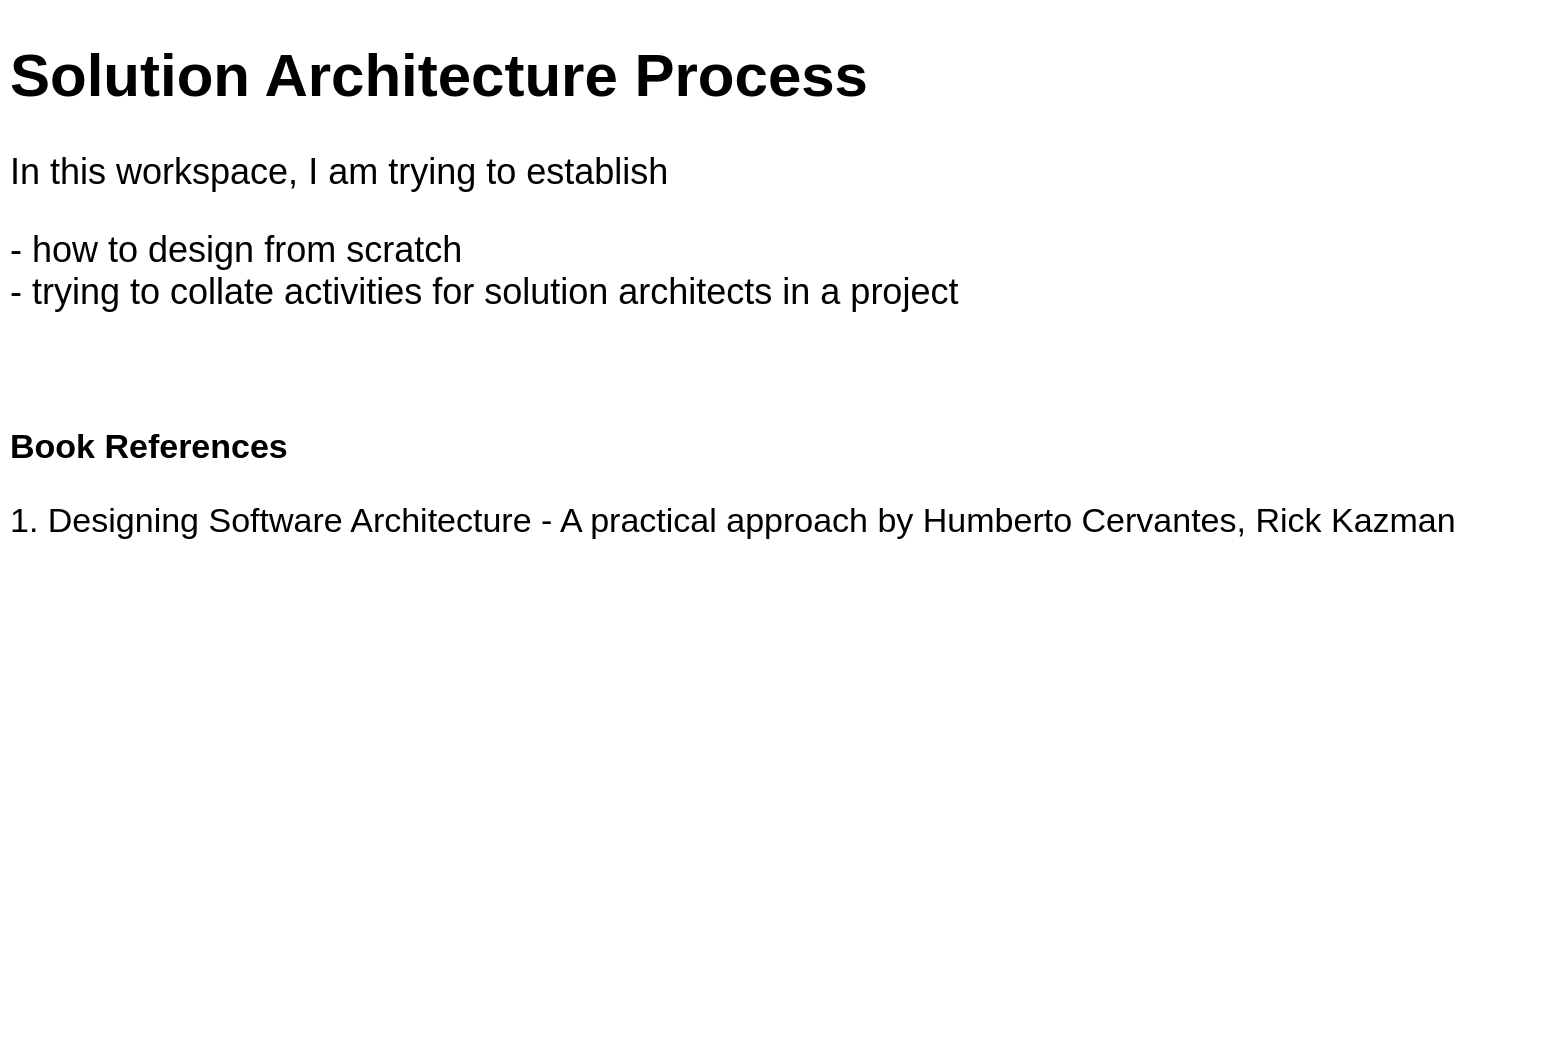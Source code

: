 <mxfile version="22.0.8" type="github" pages="6">
  <diagram name="Index" id="-D8-CAkWD_-L6msVdu2U">
    <mxGraphModel dx="1050" dy="573" grid="1" gridSize="10" guides="1" tooltips="1" connect="1" arrows="1" fold="1" page="1" pageScale="1" pageWidth="850" pageHeight="1100" math="0" shadow="0">
      <root>
        <mxCell id="0" />
        <mxCell id="1" parent="0" />
        <mxCell id="6wRkbpeY6bBnXJpjK5oW-1" value="&lt;h1 style=&quot;font-size: 30px;&quot;&gt;&lt;font style=&quot;font-size: 30px;&quot;&gt;Solution Architecture Process&lt;/font&gt;&lt;/h1&gt;&lt;p style=&quot;&quot;&gt;&lt;font style=&quot;font-size: 18px;&quot;&gt;In this workspace, I am trying to establish&amp;nbsp;&lt;/font&gt;&lt;/p&gt;&lt;p style=&quot;font-size: 17px;&quot;&gt;&lt;font style=&quot;font-size: 18px;&quot;&gt;- how to design from scratch&lt;br&gt;- trying to collate activities for solution architects in a project&lt;/font&gt;&lt;/p&gt;&lt;p style=&quot;font-size: 17px;&quot;&gt;&lt;font style=&quot;font-size: 18px;&quot;&gt;&lt;br&gt;&lt;/font&gt;&lt;/p&gt;&lt;p style=&quot;font-size: 17px;&quot;&gt;&lt;b&gt;Book References&lt;/b&gt;&lt;/p&gt;&lt;p style=&quot;font-size: 17px;&quot;&gt;1. Designing Software Architecture - A practical approach by Humberto Cervantes, Rick Kazman&lt;/p&gt;" style="text;html=1;strokeColor=none;fillColor=none;spacing=5;spacingTop=-20;whiteSpace=wrap;overflow=hidden;rounded=0;" parent="1" vertex="1">
          <mxGeometry x="40" y="40" width="780" height="510" as="geometry" />
        </mxCell>
      </root>
    </mxGraphModel>
  </diagram>
  <diagram id="D_aSHfGU93LOoFwSEiPp" name="1.DesignPurpose">
    <mxGraphModel dx="1434" dy="788" grid="1" gridSize="10" guides="1" tooltips="1" connect="1" arrows="1" fold="1" page="1" pageScale="1" pageWidth="850" pageHeight="1100" math="0" shadow="0">
      <root>
        <mxCell id="0" />
        <mxCell id="1" parent="0" />
        <mxCell id="-olUfDViTtobgnhzZmUX-5" value="" style="edgeStyle=orthogonalEdgeStyle;rounded=0;orthogonalLoop=1;jettySize=auto;html=1;fontFamily=Helvetica;fontSize=15;fontColor=default;" parent="1" source="-olUfDViTtobgnhzZmUX-1" target="-olUfDViTtobgnhzZmUX-4" edge="1">
          <mxGeometry relative="1" as="geometry" />
        </mxCell>
        <mxCell id="-olUfDViTtobgnhzZmUX-9" value="" style="edgeStyle=orthogonalEdgeStyle;rounded=0;orthogonalLoop=1;jettySize=auto;html=1;fontFamily=Helvetica;fontSize=15;fontColor=default;" parent="1" source="-olUfDViTtobgnhzZmUX-1" target="-olUfDViTtobgnhzZmUX-8" edge="1">
          <mxGeometry relative="1" as="geometry" />
        </mxCell>
        <mxCell id="-olUfDViTtobgnhzZmUX-11" style="edgeStyle=orthogonalEdgeStyle;rounded=0;orthogonalLoop=1;jettySize=auto;html=1;fontFamily=Helvetica;fontSize=15;fontColor=default;" parent="1" source="-olUfDViTtobgnhzZmUX-1" target="-olUfDViTtobgnhzZmUX-10" edge="1">
          <mxGeometry relative="1" as="geometry" />
        </mxCell>
        <mxCell id="-olUfDViTtobgnhzZmUX-1" value="1. Design Purpose" style="rounded=1;whiteSpace=wrap;html=1;fontSize=15;fontStyle=1" parent="1" vertex="1">
          <mxGeometry x="365" y="290" width="145" height="70" as="geometry" />
        </mxCell>
        <mxCell id="-olUfDViTtobgnhzZmUX-4" value="&lt;span style=&quot;font-weight: normal;&quot;&gt;Establish Purpose&lt;br&gt;- Estimation, new increment etc.&lt;br&gt;- Primary Requirements&lt;br&gt;- Any NFRs&lt;br&gt;&lt;/span&gt;" style="whiteSpace=wrap;html=1;fontSize=15;rounded=0;fontStyle=1;align=left;verticalAlign=top;" parent="1" vertex="1">
          <mxGeometry x="50" y="280" width="235" height="90" as="geometry" />
        </mxCell>
        <mxCell id="-olUfDViTtobgnhzZmUX-8" value="Perform any requirement elicitation" style="whiteSpace=wrap;html=1;fontSize=15;rounded=0;fontStyle=0;align=left;verticalAlign=top;" parent="1" vertex="1">
          <mxGeometry x="377" y="150" width="120" height="60" as="geometry" />
        </mxCell>
        <mxCell id="-olUfDViTtobgnhzZmUX-10" value="&lt;span style=&quot;font-weight: normal;&quot;&gt;Establish Design Process based on requirements:&lt;br&gt;- Design a new app in a mature domain&lt;br&gt;- Design a new app in a new domain&lt;br&gt;- Design an existing app (enhancement or refactoring)&lt;br&gt;&lt;/span&gt;" style="whiteSpace=wrap;html=1;fontSize=15;rounded=0;fontStyle=1;align=left;verticalAlign=top;" parent="1" vertex="1">
          <mxGeometry x="600" y="280" width="390" height="90" as="geometry" />
        </mxCell>
      </root>
    </mxGraphModel>
  </diagram>
  <diagram id="yQTD3QyySbf2G57dhcHM" name="2.EstablishGoals">
    <mxGraphModel dx="1434" dy="788" grid="1" gridSize="10" guides="1" tooltips="1" connect="1" arrows="1" fold="1" page="1" pageScale="1" pageWidth="850" pageHeight="1100" math="0" shadow="0">
      <root>
        <mxCell id="0" />
        <mxCell id="1" parent="0" />
        <mxCell id="cinQYOOY11hzZGB6xDpx-1" value="" style="edgeStyle=orthogonalEdgeStyle;rounded=0;orthogonalLoop=1;jettySize=auto;html=1;fontFamily=Helvetica;fontSize=15;fontColor=default;" parent="1" source="cinQYOOY11hzZGB6xDpx-4" target="cinQYOOY11hzZGB6xDpx-5" edge="1">
          <mxGeometry relative="1" as="geometry" />
        </mxCell>
        <mxCell id="cinQYOOY11hzZGB6xDpx-2" value="" style="edgeStyle=orthogonalEdgeStyle;rounded=0;orthogonalLoop=1;jettySize=auto;html=1;fontFamily=Helvetica;fontSize=15;fontColor=default;" parent="1" source="cinQYOOY11hzZGB6xDpx-4" target="cinQYOOY11hzZGB6xDpx-6" edge="1">
          <mxGeometry relative="1" as="geometry" />
        </mxCell>
        <mxCell id="cinQYOOY11hzZGB6xDpx-3" style="edgeStyle=orthogonalEdgeStyle;rounded=0;orthogonalLoop=1;jettySize=auto;html=1;fontFamily=Helvetica;fontSize=15;fontColor=default;" parent="1" source="cinQYOOY11hzZGB6xDpx-4" target="cinQYOOY11hzZGB6xDpx-7" edge="1">
          <mxGeometry relative="1" as="geometry" />
        </mxCell>
        <mxCell id="cinQYOOY11hzZGB6xDpx-4" value="2. Establish Goals based on drivers" style="rounded=1;whiteSpace=wrap;html=1;fontSize=15;fontStyle=1" parent="1" vertex="1">
          <mxGeometry x="365" y="290" width="145" height="70" as="geometry" />
        </mxCell>
        <mxCell id="cinQYOOY11hzZGB6xDpx-5" value="&lt;span style=&quot;font-weight: normal;&quot;&gt;Establish users&lt;br&gt;&lt;/span&gt;" style="whiteSpace=wrap;html=1;fontSize=15;rounded=0;fontStyle=1;align=left;verticalAlign=top;" parent="1" vertex="1">
          <mxGeometry x="150" y="310" width="135" height="30" as="geometry" />
        </mxCell>
        <mxCell id="cinQYOOY11hzZGB6xDpx-6" value="Establish Use cases" style="whiteSpace=wrap;html=1;fontSize=15;rounded=0;fontStyle=0;align=left;verticalAlign=top;" parent="1" vertex="1">
          <mxGeometry x="361" y="180" width="153" height="30" as="geometry" />
        </mxCell>
        <mxCell id="cinQYOOY11hzZGB6xDpx-7" value="&lt;span style=&quot;font-weight: normal;&quot;&gt;Establish&lt;br&gt;- constraints, risks, concerns&lt;br&gt;- quality attributes&lt;br&gt;&lt;/span&gt;" style="whiteSpace=wrap;html=1;fontSize=15;rounded=0;fontStyle=1;align=left;verticalAlign=top;" parent="1" vertex="1">
          <mxGeometry x="597" y="290" width="220" height="70" as="geometry" />
        </mxCell>
      </root>
    </mxGraphModel>
  </diagram>
  <diagram id="ZPUuxGHFWNVDLs0plcYH" name="3.DesignConcepts">
    <mxGraphModel dx="1434" dy="788" grid="1" gridSize="10" guides="1" tooltips="1" connect="1" arrows="1" fold="1" page="1" pageScale="1" pageWidth="850" pageHeight="1100" math="0" shadow="0">
      <root>
        <mxCell id="0" />
        <mxCell id="1" parent="0" />
        <mxCell id="Jo2YYCk7K3ztbunFu3CF-1" value="" style="edgeStyle=orthogonalEdgeStyle;rounded=0;orthogonalLoop=1;jettySize=auto;html=1;fontFamily=Helvetica;fontSize=15;fontColor=default;" parent="1" source="Jo2YYCk7K3ztbunFu3CF-4" target="Jo2YYCk7K3ztbunFu3CF-5" edge="1">
          <mxGeometry relative="1" as="geometry" />
        </mxCell>
        <mxCell id="Jo2YYCk7K3ztbunFu3CF-2" value="" style="edgeStyle=orthogonalEdgeStyle;rounded=0;orthogonalLoop=1;jettySize=auto;html=1;fontFamily=Helvetica;fontSize=15;fontColor=default;" parent="1" source="Jo2YYCk7K3ztbunFu3CF-4" target="Jo2YYCk7K3ztbunFu3CF-6" edge="1">
          <mxGeometry relative="1" as="geometry" />
        </mxCell>
        <mxCell id="Jo2YYCk7K3ztbunFu3CF-3" style="edgeStyle=orthogonalEdgeStyle;rounded=0;orthogonalLoop=1;jettySize=auto;html=1;fontFamily=Helvetica;fontSize=15;fontColor=default;" parent="1" source="Jo2YYCk7K3ztbunFu3CF-4" target="Jo2YYCk7K3ztbunFu3CF-7" edge="1">
          <mxGeometry relative="1" as="geometry" />
        </mxCell>
        <mxCell id="Rq5si-C3g_Ew0tSqmwLX-2" style="edgeStyle=orthogonalEdgeStyle;rounded=0;orthogonalLoop=1;jettySize=auto;html=1;entryX=0.5;entryY=0;entryDx=0;entryDy=0;" edge="1" parent="1" source="Jo2YYCk7K3ztbunFu3CF-4" target="Rq5si-C3g_Ew0tSqmwLX-1">
          <mxGeometry relative="1" as="geometry" />
        </mxCell>
        <mxCell id="Jo2YYCk7K3ztbunFu3CF-4" value="3. Choose one or more design concepts" style="rounded=1;whiteSpace=wrap;html=1;fontSize=15;fontStyle=1" parent="1" vertex="1">
          <mxGeometry x="365" y="290" width="145" height="70" as="geometry" />
        </mxCell>
        <mxCell id="Jo2YYCk7K3ztbunFu3CF-5" value="&lt;span style=&quot;font-weight: normal;&quot;&gt;Buy vs Built&lt;br&gt;Considerations to buy&lt;br&gt;- problem it solves, cost, type of license, support, learning curve, maturity, popularity, impact of scalability, compatibility and ease of integration, support for other critical config&lt;br&gt;&lt;/span&gt;" style="whiteSpace=wrap;html=1;fontSize=15;rounded=0;fontStyle=1;align=left;verticalAlign=top;" parent="1" vertex="1">
          <mxGeometry x="50" y="247" width="235" height="155" as="geometry" />
        </mxCell>
        <mxCell id="Jo2YYCk7K3ztbunFu3CF-6" value="How to identify design concept&lt;br&gt;- CBAM (Cost benefit analysis method)&lt;br&gt;- SWOT&lt;br&gt;- Prototypes (choose for emerging/new tech, high risk, lack of trust in tech)" style="whiteSpace=wrap;html=1;fontSize=15;rounded=0;fontStyle=0;align=left;verticalAlign=top;" parent="1" vertex="1">
          <mxGeometry x="293" y="110" width="289" height="100" as="geometry" />
        </mxCell>
        <mxCell id="jboRrlm7Mk3dA4BTt7vZ-3" style="edgeStyle=orthogonalEdgeStyle;rounded=0;orthogonalLoop=1;jettySize=auto;html=1;entryX=0.5;entryY=0;entryDx=0;entryDy=0;endArrow=none;endFill=0;dashed=1;" edge="1" parent="1" source="Jo2YYCk7K3ztbunFu3CF-7" target="jboRrlm7Mk3dA4BTt7vZ-1">
          <mxGeometry relative="1" as="geometry" />
        </mxCell>
        <mxCell id="Jo2YYCk7K3ztbunFu3CF-7" value="&lt;span style=&quot;font-weight: normal;&quot;&gt;Three Stages of Design&lt;br&gt;1. Architecture Design - focus on primary use case to achieve objective&lt;br&gt;2. Elements Interaction Design&lt;br&gt;&lt;ul&gt;&lt;li&gt;&lt;span style=&quot;font-weight: normal;&quot;&gt;focus on NFRs&lt;/span&gt;&lt;/li&gt;&lt;li&gt;&lt;span style=&quot;font-weight: normal;&quot;&gt;Interaction of elements&lt;/span&gt;&lt;/li&gt;&lt;li&gt;&lt;span style=&quot;font-weight: normal;&quot;&gt;assign work&amp;nbsp; to individual teams (team formation, outsourcing, budget etc.&lt;/span&gt;&lt;/li&gt;&lt;/ul&gt;&lt;div&gt;3. Element internal design - internal pattern and interfaces&lt;/div&gt;&lt;/span&gt;" style="whiteSpace=wrap;html=1;fontSize=15;rounded=0;fontStyle=1;align=left;verticalAlign=top;" parent="1" vertex="1">
          <mxGeometry x="597" y="215" width="493" height="220" as="geometry" />
        </mxCell>
        <mxCell id="jboRrlm7Mk3dA4BTt7vZ-2" style="edgeStyle=orthogonalEdgeStyle;rounded=0;orthogonalLoop=1;jettySize=auto;html=1;entryX=0;entryY=0.5;entryDx=0;entryDy=0;exitX=0.5;exitY=1;exitDx=0;exitDy=0;endArrow=none;endFill=0;dashed=1;" edge="1" parent="1" source="Rq5si-C3g_Ew0tSqmwLX-1" target="jboRrlm7Mk3dA4BTt7vZ-1">
          <mxGeometry relative="1" as="geometry" />
        </mxCell>
        <mxCell id="Rq5si-C3g_Ew0tSqmwLX-1" value="&lt;span style=&quot;font-weight: normal;&quot;&gt;Design Concepts&lt;br&gt;- Reference Architecture&lt;br&gt;- Architecture design pattern&lt;br&gt;- Deployment patterns&lt;br&gt;- Tactics&lt;br&gt;&lt;/span&gt;" style="whiteSpace=wrap;html=1;fontSize=15;rounded=0;fontStyle=1;align=left;verticalAlign=top;" vertex="1" parent="1">
          <mxGeometry x="337" y="407" width="200" height="120" as="geometry" />
        </mxCell>
        <mxCell id="jboRrlm7Mk3dA4BTt7vZ-1" value="These cross over to next stage" style="shape=process;whiteSpace=wrap;html=1;backgroundOutline=1;fillColor=#fff2cc;strokeColor=#d6b656;" vertex="1" parent="1">
          <mxGeometry x="783.5" y="527" width="120" height="60" as="geometry" />
        </mxCell>
      </root>
    </mxGraphModel>
  </diagram>
  <diagram name="4.InstantiateArchitecture" id="OWa8xHaXATcfjxJtcbS2">
    <mxGraphModel dx="2284" dy="788" grid="1" gridSize="10" guides="1" tooltips="1" connect="1" arrows="1" fold="1" page="1" pageScale="1" pageWidth="850" pageHeight="1100" math="0" shadow="0">
      <root>
        <mxCell id="JWhYLG6qNykH6MCa032a-0" />
        <mxCell id="JWhYLG6qNykH6MCa032a-1" parent="JWhYLG6qNykH6MCa032a-0" />
        <mxCell id="JWhYLG6qNykH6MCa032a-3" value="" style="edgeStyle=orthogonalEdgeStyle;rounded=0;orthogonalLoop=1;jettySize=auto;html=1;fontFamily=Helvetica;fontSize=15;fontColor=default;" edge="1" parent="JWhYLG6qNykH6MCa032a-1" source="JWhYLG6qNykH6MCa032a-6" target="JWhYLG6qNykH6MCa032a-8">
          <mxGeometry relative="1" as="geometry" />
        </mxCell>
        <mxCell id="JWhYLG6qNykH6MCa032a-4" style="edgeStyle=orthogonalEdgeStyle;rounded=0;orthogonalLoop=1;jettySize=auto;html=1;fontFamily=Helvetica;fontSize=15;fontColor=default;" edge="1" parent="JWhYLG6qNykH6MCa032a-1" source="JWhYLG6qNykH6MCa032a-6" target="JWhYLG6qNykH6MCa032a-9">
          <mxGeometry relative="1" as="geometry" />
        </mxCell>
        <mxCell id="JWhYLG6qNykH6MCa032a-5" style="edgeStyle=orthogonalEdgeStyle;rounded=0;orthogonalLoop=1;jettySize=auto;html=1;entryX=0.5;entryY=0;entryDx=0;entryDy=0;" edge="1" parent="JWhYLG6qNykH6MCa032a-1" source="JWhYLG6qNykH6MCa032a-6" target="JWhYLG6qNykH6MCa032a-10">
          <mxGeometry relative="1" as="geometry" />
        </mxCell>
        <mxCell id="TyW0gQUrKuBJCdhzjJoX-2" value="" style="edgeStyle=orthogonalEdgeStyle;rounded=0;orthogonalLoop=1;jettySize=auto;html=1;" edge="1" parent="JWhYLG6qNykH6MCa032a-1" source="JWhYLG6qNykH6MCa032a-6" target="TyW0gQUrKuBJCdhzjJoX-1">
          <mxGeometry relative="1" as="geometry" />
        </mxCell>
        <mxCell id="JWhYLG6qNykH6MCa032a-6" value="4. Instantiate Architecture Components" style="rounded=1;whiteSpace=wrap;html=1;fontSize=15;fontStyle=1" vertex="1" parent="JWhYLG6qNykH6MCa032a-1">
          <mxGeometry x="365" y="290" width="145" height="70" as="geometry" />
        </mxCell>
        <mxCell id="JWhYLG6qNykH6MCa032a-7" value="APIs and Interfaces&lt;br&gt;- Design external interfaces&lt;br&gt;- Design internal interfaces" style="whiteSpace=wrap;html=1;fontSize=15;rounded=0;fontStyle=0;align=left;verticalAlign=top;" vertex="1" parent="JWhYLG6qNykH6MCa032a-1">
          <mxGeometry x="930" y="292" width="200" height="70" as="geometry" />
        </mxCell>
        <mxCell id="JWhYLG6qNykH6MCa032a-8" value="Start producing structure (this is thinking about actual tech implementation)&lt;br&gt;- Module structure&lt;br&gt;- component connector&lt;br&gt;- allocation structure" style="whiteSpace=wrap;html=1;fontSize=15;rounded=0;fontStyle=0;align=left;verticalAlign=top;" vertex="1" parent="JWhYLG6qNykH6MCa032a-1">
          <mxGeometry x="293" y="110" width="289" height="100" as="geometry" />
        </mxCell>
        <mxCell id="JWhYLG6qNykH6MCa032a-9" value="&lt;span style=&quot;&quot;&gt;Establish relationship between elements&lt;br&gt;&lt;/span&gt;&lt;span style=&quot;&quot;&gt;- Synch/Asynch&lt;br&gt;&lt;/span&gt;- Network communication&lt;br&gt;- Protocol&lt;br&gt;- How much data and at what rate" style="whiteSpace=wrap;html=1;fontSize=15;rounded=0;fontStyle=0;align=left;verticalAlign=top;" vertex="1" parent="JWhYLG6qNykH6MCa032a-1">
          <mxGeometry x="597" y="272.5" width="283" height="105" as="geometry" />
        </mxCell>
        <mxCell id="JWhYLG6qNykH6MCa032a-10" value="&lt;span style=&quot;font-weight: normal;&quot;&gt;Instantiate elements based on&lt;br&gt;- Reference Architecture&lt;br&gt;- Architecture design pattern&lt;br&gt;&lt;br&gt;Also other aspects&lt;br&gt;- Config options&lt;br&gt;- Statefullness&lt;br&gt;- Resource management&lt;br&gt;- Priority, or&lt;br&gt;- any other special considerations such as h/w characteristics&lt;br&gt;&lt;br&gt;&lt;/span&gt;" style="whiteSpace=wrap;html=1;fontSize=15;rounded=0;fontStyle=1;align=left;verticalAlign=top;" vertex="1" parent="JWhYLG6qNykH6MCa032a-1">
          <mxGeometry x="308" y="415" width="259" height="215" as="geometry" />
        </mxCell>
        <mxCell id="TyW0gQUrKuBJCdhzjJoX-0" style="edgeStyle=orthogonalEdgeStyle;rounded=0;orthogonalLoop=1;jettySize=auto;html=1;entryX=0;entryY=0.467;entryDx=0;entryDy=0;entryPerimeter=0;" edge="1" parent="JWhYLG6qNykH6MCa032a-1" source="JWhYLG6qNykH6MCa032a-9" target="JWhYLG6qNykH6MCa032a-7">
          <mxGeometry relative="1" as="geometry" />
        </mxCell>
        <mxCell id="TyW0gQUrKuBJCdhzjJoX-1" value="- Identify Properties&lt;br&gt;- Associate Responsibilities to components&lt;br&gt;- Allocate teams&lt;br&gt;" style="whiteSpace=wrap;html=1;fontSize=15;rounded=0;fontStyle=0;align=left;verticalAlign=top;" vertex="1" parent="JWhYLG6qNykH6MCa032a-1">
          <mxGeometry x="-30" y="295" width="302.5" height="60" as="geometry" />
        </mxCell>
      </root>
    </mxGraphModel>
  </diagram>
  <diagram id="0E0Pf-oy4X-SUyq2GDQR" name="5.DocumentArchitecture">
    <mxGraphModel dx="1434" dy="788" grid="1" gridSize="10" guides="1" tooltips="1" connect="1" arrows="1" fold="1" page="1" pageScale="1" pageWidth="850" pageHeight="1100" math="0" shadow="0">
      <root>
        <mxCell id="0" />
        <mxCell id="1" parent="0" />
        <mxCell id="TeDSJqdLNqCKsQhEtPBW-1" value="" style="edgeStyle=orthogonalEdgeStyle;rounded=0;orthogonalLoop=1;jettySize=auto;html=1;fontFamily=Helvetica;fontSize=15;fontColor=default;" edge="1" parent="1" source="TeDSJqdLNqCKsQhEtPBW-5" target="TeDSJqdLNqCKsQhEtPBW-7">
          <mxGeometry relative="1" as="geometry" />
        </mxCell>
        <mxCell id="TeDSJqdLNqCKsQhEtPBW-5" value="5. Documenting Architecture" style="rounded=1;whiteSpace=wrap;html=1;fontSize=15;fontStyle=1" vertex="1" parent="1">
          <mxGeometry x="365" y="290" width="145" height="70" as="geometry" />
        </mxCell>
        <mxCell id="TeDSJqdLNqCKsQhEtPBW-7" value="Record Decisions and boards&lt;br&gt;- Solution Overview&lt;br&gt;- Other documentation" style="whiteSpace=wrap;html=1;fontSize=15;rounded=0;fontStyle=0;align=left;verticalAlign=top;" vertex="1" parent="1">
          <mxGeometry x="293" y="110" width="289" height="100" as="geometry" />
        </mxCell>
      </root>
    </mxGraphModel>
  </diagram>
</mxfile>
